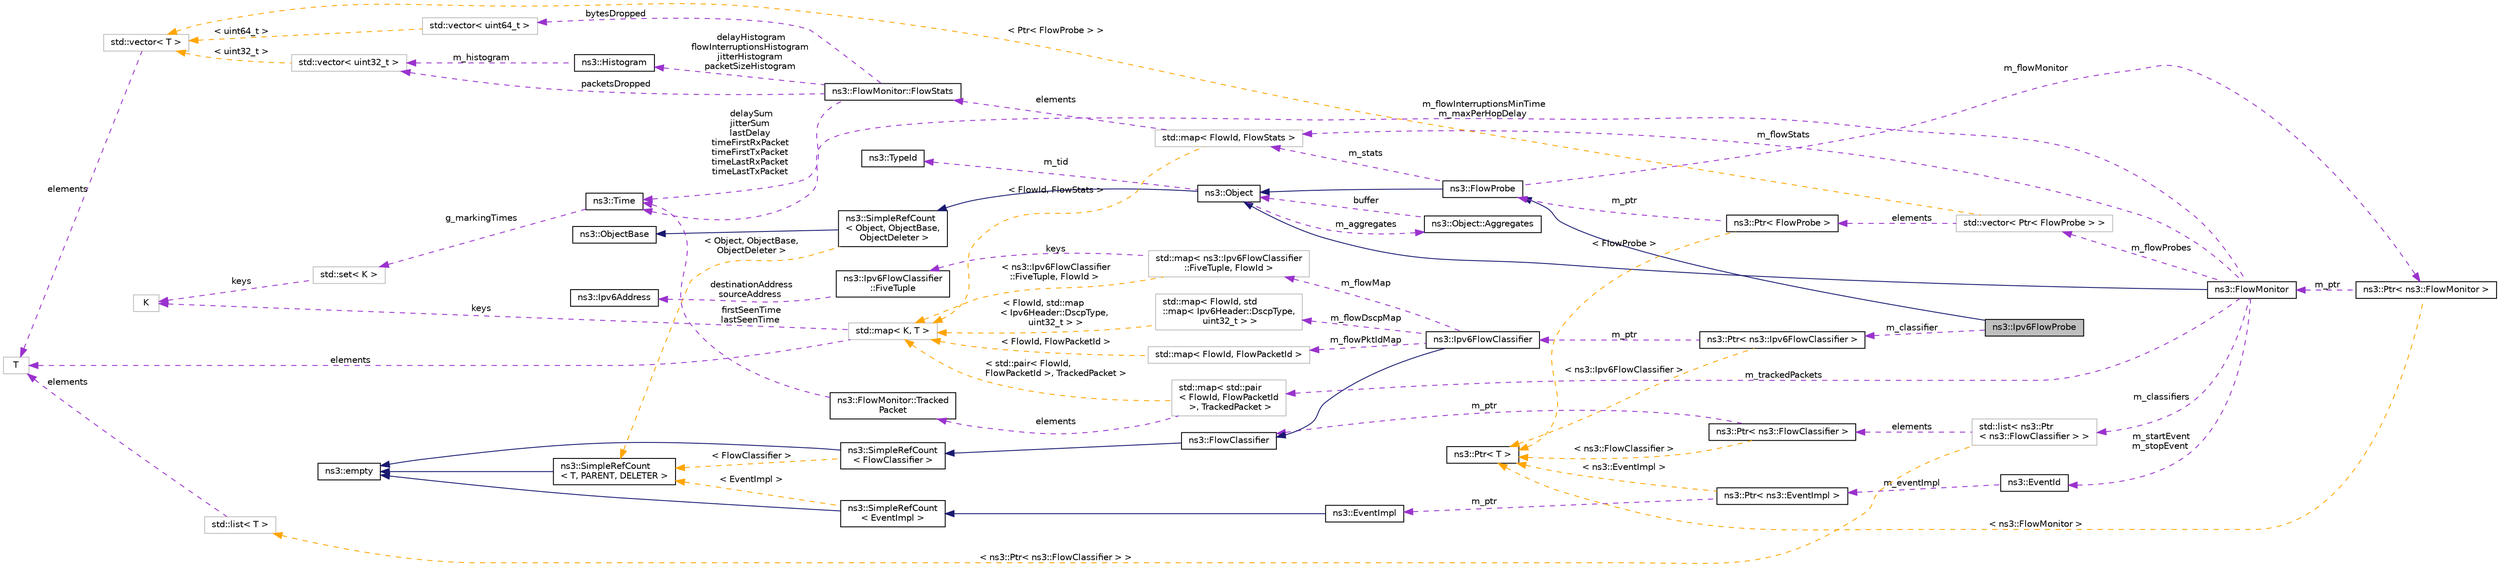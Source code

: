 digraph "ns3::Ipv6FlowProbe"
{
 // LATEX_PDF_SIZE
  edge [fontname="Helvetica",fontsize="10",labelfontname="Helvetica",labelfontsize="10"];
  node [fontname="Helvetica",fontsize="10",shape=record];
  rankdir="LR";
  Node1 [label="ns3::Ipv6FlowProbe",height=0.2,width=0.4,color="black", fillcolor="grey75", style="filled", fontcolor="black",tooltip="Class that monitors flows at the IPv6 layer of a Node."];
  Node2 -> Node1 [dir="back",color="midnightblue",fontsize="10",style="solid",fontname="Helvetica"];
  Node2 [label="ns3::FlowProbe",height=0.2,width=0.4,color="black", fillcolor="white", style="filled",URL="$classns3_1_1_flow_probe.html",tooltip="The FlowProbe class is responsible for listening for packet events in a specific point of the simulat..."];
  Node3 -> Node2 [dir="back",color="midnightblue",fontsize="10",style="solid",fontname="Helvetica"];
  Node3 [label="ns3::Object",height=0.2,width=0.4,color="black", fillcolor="white", style="filled",URL="$classns3_1_1_object.html",tooltip="A base class which provides memory management and object aggregation."];
  Node4 -> Node3 [dir="back",color="midnightblue",fontsize="10",style="solid",fontname="Helvetica"];
  Node4 [label="ns3::SimpleRefCount\l\< Object, ObjectBase,\l ObjectDeleter \>",height=0.2,width=0.4,color="black", fillcolor="white", style="filled",URL="$classns3_1_1_simple_ref_count.html",tooltip=" "];
  Node5 -> Node4 [dir="back",color="midnightblue",fontsize="10",style="solid",fontname="Helvetica"];
  Node5 [label="ns3::ObjectBase",height=0.2,width=0.4,color="black", fillcolor="white", style="filled",URL="$classns3_1_1_object_base.html",tooltip="Anchor the ns-3 type and attribute system."];
  Node6 -> Node4 [dir="back",color="orange",fontsize="10",style="dashed",label=" \< Object, ObjectBase,\l ObjectDeleter \>" ,fontname="Helvetica"];
  Node6 [label="ns3::SimpleRefCount\l\< T, PARENT, DELETER \>",height=0.2,width=0.4,color="black", fillcolor="white", style="filled",URL="$classns3_1_1_simple_ref_count.html",tooltip="A template-based reference counting class."];
  Node7 -> Node6 [dir="back",color="midnightblue",fontsize="10",style="solid",fontname="Helvetica"];
  Node7 [label="ns3::empty",height=0.2,width=0.4,color="black", fillcolor="white", style="filled",URL="$classns3_1_1empty.html",tooltip="make Callback use a separate empty type"];
  Node8 -> Node3 [dir="back",color="darkorchid3",fontsize="10",style="dashed",label=" m_tid" ,fontname="Helvetica"];
  Node8 [label="ns3::TypeId",height=0.2,width=0.4,color="black", fillcolor="white", style="filled",URL="$classns3_1_1_type_id.html",tooltip="a unique identifier for an interface."];
  Node9 -> Node3 [dir="back",color="darkorchid3",fontsize="10",style="dashed",label=" m_aggregates" ,fontname="Helvetica"];
  Node9 [label="ns3::Object::Aggregates",height=0.2,width=0.4,color="black", fillcolor="white", style="filled",URL="$structns3_1_1_object_1_1_aggregates.html",tooltip="The list of Objects aggregated to this one."];
  Node3 -> Node9 [dir="back",color="darkorchid3",fontsize="10",style="dashed",label=" buffer" ,fontname="Helvetica"];
  Node10 -> Node2 [dir="back",color="darkorchid3",fontsize="10",style="dashed",label=" m_flowMonitor" ,fontname="Helvetica"];
  Node10 [label="ns3::Ptr\< ns3::FlowMonitor \>",height=0.2,width=0.4,color="black", fillcolor="white", style="filled",URL="$classns3_1_1_ptr.html",tooltip=" "];
  Node11 -> Node10 [dir="back",color="darkorchid3",fontsize="10",style="dashed",label=" m_ptr" ,fontname="Helvetica"];
  Node11 [label="ns3::FlowMonitor",height=0.2,width=0.4,color="black", fillcolor="white", style="filled",URL="$classns3_1_1_flow_monitor.html",tooltip="An object that monitors and reports back packet flows observed during a simulation."];
  Node3 -> Node11 [dir="back",color="midnightblue",fontsize="10",style="solid",fontname="Helvetica"];
  Node12 -> Node11 [dir="back",color="darkorchid3",fontsize="10",style="dashed",label=" m_startEvent\nm_stopEvent" ,fontname="Helvetica"];
  Node12 [label="ns3::EventId",height=0.2,width=0.4,color="black", fillcolor="white", style="filled",URL="$classns3_1_1_event_id.html",tooltip="An identifier for simulation events."];
  Node13 -> Node12 [dir="back",color="darkorchid3",fontsize="10",style="dashed",label=" m_eventImpl" ,fontname="Helvetica"];
  Node13 [label="ns3::Ptr\< ns3::EventImpl \>",height=0.2,width=0.4,color="black", fillcolor="white", style="filled",URL="$classns3_1_1_ptr.html",tooltip=" "];
  Node14 -> Node13 [dir="back",color="darkorchid3",fontsize="10",style="dashed",label=" m_ptr" ,fontname="Helvetica"];
  Node14 [label="ns3::EventImpl",height=0.2,width=0.4,color="black", fillcolor="white", style="filled",URL="$classns3_1_1_event_impl.html",tooltip="A simulation event."];
  Node15 -> Node14 [dir="back",color="midnightblue",fontsize="10",style="solid",fontname="Helvetica"];
  Node15 [label="ns3::SimpleRefCount\l\< EventImpl \>",height=0.2,width=0.4,color="black", fillcolor="white", style="filled",URL="$classns3_1_1_simple_ref_count.html",tooltip=" "];
  Node7 -> Node15 [dir="back",color="midnightblue",fontsize="10",style="solid",fontname="Helvetica"];
  Node6 -> Node15 [dir="back",color="orange",fontsize="10",style="dashed",label=" \< EventImpl \>" ,fontname="Helvetica"];
  Node16 -> Node13 [dir="back",color="orange",fontsize="10",style="dashed",label=" \< ns3::EventImpl \>" ,fontname="Helvetica"];
  Node16 [label="ns3::Ptr\< T \>",height=0.2,width=0.4,color="black", fillcolor="white", style="filled",URL="$classns3_1_1_ptr.html",tooltip="Smart pointer class similar to boost::intrusive_ptr."];
  Node17 -> Node11 [dir="back",color="darkorchid3",fontsize="10",style="dashed",label=" m_flowInterruptionsMinTime\nm_maxPerHopDelay" ,fontname="Helvetica"];
  Node17 [label="ns3::Time",height=0.2,width=0.4,color="black", fillcolor="white", style="filled",URL="$classns3_1_1_time.html",tooltip="Simulation virtual time values and global simulation resolution."];
  Node18 -> Node17 [dir="back",color="darkorchid3",fontsize="10",style="dashed",label=" g_markingTimes" ,fontname="Helvetica"];
  Node18 [label="std::set\< K \>",height=0.2,width=0.4,color="grey75", fillcolor="white", style="filled",tooltip=" "];
  Node19 -> Node18 [dir="back",color="darkorchid3",fontsize="10",style="dashed",label=" keys" ,fontname="Helvetica"];
  Node19 [label="K",height=0.2,width=0.4,color="grey75", fillcolor="white", style="filled",tooltip=" "];
  Node20 -> Node11 [dir="back",color="darkorchid3",fontsize="10",style="dashed",label=" m_classifiers" ,fontname="Helvetica"];
  Node20 [label="std::list\< ns3::Ptr\l\< ns3::FlowClassifier \> \>",height=0.2,width=0.4,color="grey75", fillcolor="white", style="filled",tooltip=" "];
  Node21 -> Node20 [dir="back",color="darkorchid3",fontsize="10",style="dashed",label=" elements" ,fontname="Helvetica"];
  Node21 [label="ns3::Ptr\< ns3::FlowClassifier \>",height=0.2,width=0.4,color="black", fillcolor="white", style="filled",URL="$classns3_1_1_ptr.html",tooltip=" "];
  Node22 -> Node21 [dir="back",color="darkorchid3",fontsize="10",style="dashed",label=" m_ptr" ,fontname="Helvetica"];
  Node22 [label="ns3::FlowClassifier",height=0.2,width=0.4,color="black", fillcolor="white", style="filled",URL="$classns3_1_1_flow_classifier.html",tooltip="Provides a method to translate raw packet data into abstract flow identifier and packet identifier pa..."];
  Node23 -> Node22 [dir="back",color="midnightblue",fontsize="10",style="solid",fontname="Helvetica"];
  Node23 [label="ns3::SimpleRefCount\l\< FlowClassifier \>",height=0.2,width=0.4,color="black", fillcolor="white", style="filled",URL="$classns3_1_1_simple_ref_count.html",tooltip=" "];
  Node7 -> Node23 [dir="back",color="midnightblue",fontsize="10",style="solid",fontname="Helvetica"];
  Node6 -> Node23 [dir="back",color="orange",fontsize="10",style="dashed",label=" \< FlowClassifier \>" ,fontname="Helvetica"];
  Node16 -> Node21 [dir="back",color="orange",fontsize="10",style="dashed",label=" \< ns3::FlowClassifier \>" ,fontname="Helvetica"];
  Node24 -> Node20 [dir="back",color="orange",fontsize="10",style="dashed",label=" \< ns3::Ptr\< ns3::FlowClassifier \> \>" ,fontname="Helvetica"];
  Node24 [label="std::list\< T \>",height=0.2,width=0.4,color="grey75", fillcolor="white", style="filled",tooltip=" "];
  Node25 -> Node24 [dir="back",color="darkorchid3",fontsize="10",style="dashed",label=" elements" ,fontname="Helvetica"];
  Node25 [label="T",height=0.2,width=0.4,color="grey75", fillcolor="white", style="filled",tooltip=" "];
  Node26 -> Node11 [dir="back",color="darkorchid3",fontsize="10",style="dashed",label=" m_flowStats" ,fontname="Helvetica"];
  Node26 [label="std::map\< FlowId, FlowStats \>",height=0.2,width=0.4,color="grey75", fillcolor="white", style="filled",tooltip=" "];
  Node27 -> Node26 [dir="back",color="darkorchid3",fontsize="10",style="dashed",label=" elements" ,fontname="Helvetica"];
  Node27 [label="ns3::FlowMonitor::FlowStats",height=0.2,width=0.4,color="black", fillcolor="white", style="filled",URL="$structns3_1_1_flow_monitor_1_1_flow_stats.html",tooltip="Structure that represents the measured metrics of an individual packet flow."];
  Node28 -> Node27 [dir="back",color="darkorchid3",fontsize="10",style="dashed",label=" delayHistogram\nflowInterruptionsHistogram\njitterHistogram\npacketSizeHistogram" ,fontname="Helvetica"];
  Node28 [label="ns3::Histogram",height=0.2,width=0.4,color="black", fillcolor="white", style="filled",URL="$classns3_1_1_histogram.html",tooltip="Class used to store data and make an histogram of the data frequency."];
  Node29 -> Node28 [dir="back",color="darkorchid3",fontsize="10",style="dashed",label=" m_histogram" ,fontname="Helvetica"];
  Node29 [label="std::vector\< uint32_t \>",height=0.2,width=0.4,color="grey75", fillcolor="white", style="filled",tooltip=" "];
  Node30 -> Node29 [dir="back",color="orange",fontsize="10",style="dashed",label=" \< uint32_t \>" ,fontname="Helvetica"];
  Node30 [label="std::vector\< T \>",height=0.2,width=0.4,color="grey75", fillcolor="white", style="filled",tooltip=" "];
  Node25 -> Node30 [dir="back",color="darkorchid3",fontsize="10",style="dashed",label=" elements" ,fontname="Helvetica"];
  Node29 -> Node27 [dir="back",color="darkorchid3",fontsize="10",style="dashed",label=" packetsDropped" ,fontname="Helvetica"];
  Node17 -> Node27 [dir="back",color="darkorchid3",fontsize="10",style="dashed",label=" delaySum\njitterSum\nlastDelay\ntimeFirstRxPacket\ntimeFirstTxPacket\ntimeLastRxPacket\ntimeLastTxPacket" ,fontname="Helvetica"];
  Node31 -> Node27 [dir="back",color="darkorchid3",fontsize="10",style="dashed",label=" bytesDropped" ,fontname="Helvetica"];
  Node31 [label="std::vector\< uint64_t \>",height=0.2,width=0.4,color="grey75", fillcolor="white", style="filled",tooltip=" "];
  Node30 -> Node31 [dir="back",color="orange",fontsize="10",style="dashed",label=" \< uint64_t \>" ,fontname="Helvetica"];
  Node32 -> Node26 [dir="back",color="orange",fontsize="10",style="dashed",label=" \< FlowId, FlowStats \>" ,fontname="Helvetica"];
  Node32 [label="std::map\< K, T \>",height=0.2,width=0.4,color="grey75", fillcolor="white", style="filled",tooltip=" "];
  Node19 -> Node32 [dir="back",color="darkorchid3",fontsize="10",style="dashed",label=" keys" ,fontname="Helvetica"];
  Node25 -> Node32 [dir="back",color="darkorchid3",fontsize="10",style="dashed",label=" elements" ,fontname="Helvetica"];
  Node33 -> Node11 [dir="back",color="darkorchid3",fontsize="10",style="dashed",label=" m_flowProbes" ,fontname="Helvetica"];
  Node33 [label="std::vector\< Ptr\< FlowProbe \> \>",height=0.2,width=0.4,color="grey75", fillcolor="white", style="filled",tooltip=" "];
  Node34 -> Node33 [dir="back",color="darkorchid3",fontsize="10",style="dashed",label=" elements" ,fontname="Helvetica"];
  Node34 [label="ns3::Ptr\< FlowProbe \>",height=0.2,width=0.4,color="black", fillcolor="white", style="filled",URL="$classns3_1_1_ptr.html",tooltip=" "];
  Node2 -> Node34 [dir="back",color="darkorchid3",fontsize="10",style="dashed",label=" m_ptr" ,fontname="Helvetica"];
  Node16 -> Node34 [dir="back",color="orange",fontsize="10",style="dashed",label=" \< FlowProbe \>" ,fontname="Helvetica"];
  Node30 -> Node33 [dir="back",color="orange",fontsize="10",style="dashed",label=" \< Ptr\< FlowProbe \> \>" ,fontname="Helvetica"];
  Node35 -> Node11 [dir="back",color="darkorchid3",fontsize="10",style="dashed",label=" m_trackedPackets" ,fontname="Helvetica"];
  Node35 [label="std::map\< std::pair\l\< FlowId, FlowPacketId\l \>, TrackedPacket \>",height=0.2,width=0.4,color="grey75", fillcolor="white", style="filled",tooltip=" "];
  Node36 -> Node35 [dir="back",color="darkorchid3",fontsize="10",style="dashed",label=" elements" ,fontname="Helvetica"];
  Node36 [label="ns3::FlowMonitor::Tracked\lPacket",height=0.2,width=0.4,color="black", fillcolor="white", style="filled",URL="$structns3_1_1_flow_monitor_1_1_tracked_packet.html",tooltip="Structure to represent a single tracked packet data."];
  Node17 -> Node36 [dir="back",color="darkorchid3",fontsize="10",style="dashed",label=" firstSeenTime\nlastSeenTime" ,fontname="Helvetica"];
  Node32 -> Node35 [dir="back",color="orange",fontsize="10",style="dashed",label=" \< std::pair\< FlowId,\l FlowPacketId \>, TrackedPacket \>" ,fontname="Helvetica"];
  Node16 -> Node10 [dir="back",color="orange",fontsize="10",style="dashed",label=" \< ns3::FlowMonitor \>" ,fontname="Helvetica"];
  Node26 -> Node2 [dir="back",color="darkorchid3",fontsize="10",style="dashed",label=" m_stats" ,fontname="Helvetica"];
  Node37 -> Node1 [dir="back",color="darkorchid3",fontsize="10",style="dashed",label=" m_classifier" ,fontname="Helvetica"];
  Node37 [label="ns3::Ptr\< ns3::Ipv6FlowClassifier \>",height=0.2,width=0.4,color="black", fillcolor="white", style="filled",URL="$classns3_1_1_ptr.html",tooltip=" "];
  Node38 -> Node37 [dir="back",color="darkorchid3",fontsize="10",style="dashed",label=" m_ptr" ,fontname="Helvetica"];
  Node38 [label="ns3::Ipv6FlowClassifier",height=0.2,width=0.4,color="black", fillcolor="white", style="filled",URL="$classns3_1_1_ipv6_flow_classifier.html",tooltip="Classifies packets by looking at their IP and TCP/UDP headers."];
  Node22 -> Node38 [dir="back",color="midnightblue",fontsize="10",style="solid",fontname="Helvetica"];
  Node39 -> Node38 [dir="back",color="darkorchid3",fontsize="10",style="dashed",label=" m_flowMap" ,fontname="Helvetica"];
  Node39 [label="std::map\< ns3::Ipv6FlowClassifier\l::FiveTuple, FlowId \>",height=0.2,width=0.4,color="grey75", fillcolor="white", style="filled",tooltip=" "];
  Node40 -> Node39 [dir="back",color="darkorchid3",fontsize="10",style="dashed",label=" keys" ,fontname="Helvetica"];
  Node40 [label="ns3::Ipv6FlowClassifier\l::FiveTuple",height=0.2,width=0.4,color="black", fillcolor="white", style="filled",URL="$structns3_1_1_ipv6_flow_classifier_1_1_five_tuple.html",tooltip="Structure to classify a packet."];
  Node41 -> Node40 [dir="back",color="darkorchid3",fontsize="10",style="dashed",label=" destinationAddress\nsourceAddress" ,fontname="Helvetica"];
  Node41 [label="ns3::Ipv6Address",height=0.2,width=0.4,color="black", fillcolor="white", style="filled",URL="$classns3_1_1_ipv6_address.html",tooltip="Describes an IPv6 address."];
  Node32 -> Node39 [dir="back",color="orange",fontsize="10",style="dashed",label=" \< ns3::Ipv6FlowClassifier\l::FiveTuple, FlowId \>" ,fontname="Helvetica"];
  Node42 -> Node38 [dir="back",color="darkorchid3",fontsize="10",style="dashed",label=" m_flowPktIdMap" ,fontname="Helvetica"];
  Node42 [label="std::map\< FlowId, FlowPacketId \>",height=0.2,width=0.4,color="grey75", fillcolor="white", style="filled",tooltip=" "];
  Node32 -> Node42 [dir="back",color="orange",fontsize="10",style="dashed",label=" \< FlowId, FlowPacketId \>" ,fontname="Helvetica"];
  Node43 -> Node38 [dir="back",color="darkorchid3",fontsize="10",style="dashed",label=" m_flowDscpMap" ,fontname="Helvetica"];
  Node43 [label="std::map\< FlowId, std\l::map\< Ipv6Header::DscpType,\l uint32_t \> \>",height=0.2,width=0.4,color="grey75", fillcolor="white", style="filled",tooltip=" "];
  Node32 -> Node43 [dir="back",color="orange",fontsize="10",style="dashed",label=" \< FlowId, std::map\l\< Ipv6Header::DscpType,\l uint32_t \> \>" ,fontname="Helvetica"];
  Node16 -> Node37 [dir="back",color="orange",fontsize="10",style="dashed",label=" \< ns3::Ipv6FlowClassifier \>" ,fontname="Helvetica"];
}
